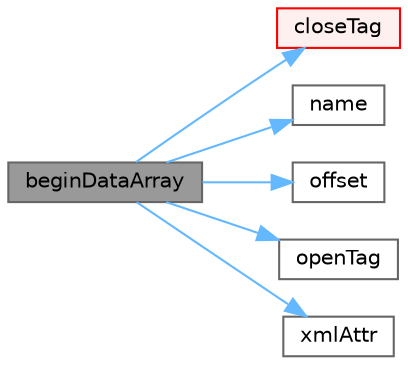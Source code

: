 digraph "beginDataArray"
{
 // LATEX_PDF_SIZE
  bgcolor="transparent";
  edge [fontname=Helvetica,fontsize=10,labelfontname=Helvetica,labelfontsize=10];
  node [fontname=Helvetica,fontsize=10,shape=box,height=0.2,width=0.4];
  rankdir="LR";
  Node1 [id="Node000001",label="beginDataArray",height=0.2,width=0.4,color="gray40", fillcolor="grey60", style="filled", fontcolor="black",tooltip=" "];
  Node1 -> Node2 [id="edge1_Node000001_Node000002",color="steelblue1",style="solid",tooltip=" "];
  Node2 [id="Node000002",label="closeTag",height=0.2,width=0.4,color="red", fillcolor="#FFF0F0", style="filled",URL="$classFoam_1_1vtk_1_1formatter.html#abc4d0780cdafd4cd951c15f7684df664",tooltip=" "];
  Node1 -> Node7 [id="edge2_Node000001_Node000007",color="steelblue1",style="solid",tooltip=" "];
  Node7 [id="Node000007",label="name",height=0.2,width=0.4,color="grey40", fillcolor="white", style="filled",URL="$classFoam_1_1vtk_1_1formatter.html#aca0369b2f9e31a3a32d98d69024b97cc",tooltip=" "];
  Node1 -> Node8 [id="edge3_Node000001_Node000008",color="steelblue1",style="solid",tooltip=" "];
  Node8 [id="Node000008",label="offset",height=0.2,width=0.4,color="grey40", fillcolor="white", style="filled",URL="$classFoam_1_1vtk_1_1formatter.html#a783b4d3f2502c80b46771db01bc2d5be",tooltip=" "];
  Node1 -> Node9 [id="edge4_Node000001_Node000009",color="steelblue1",style="solid",tooltip=" "];
  Node9 [id="Node000009",label="openTag",height=0.2,width=0.4,color="grey40", fillcolor="white", style="filled",URL="$classFoam_1_1vtk_1_1formatter.html#aec01e0558dfd92c0c3d1c8d52f4fcf2b",tooltip=" "];
  Node1 -> Node10 [id="edge5_Node000001_Node000010",color="steelblue1",style="solid",tooltip=" "];
  Node10 [id="Node000010",label="xmlAttr",height=0.2,width=0.4,color="grey40", fillcolor="white", style="filled",URL="$classFoam_1_1vtk_1_1formatter.html#a2d18861ea69168d1c05479faf2569ef1",tooltip=" "];
}
